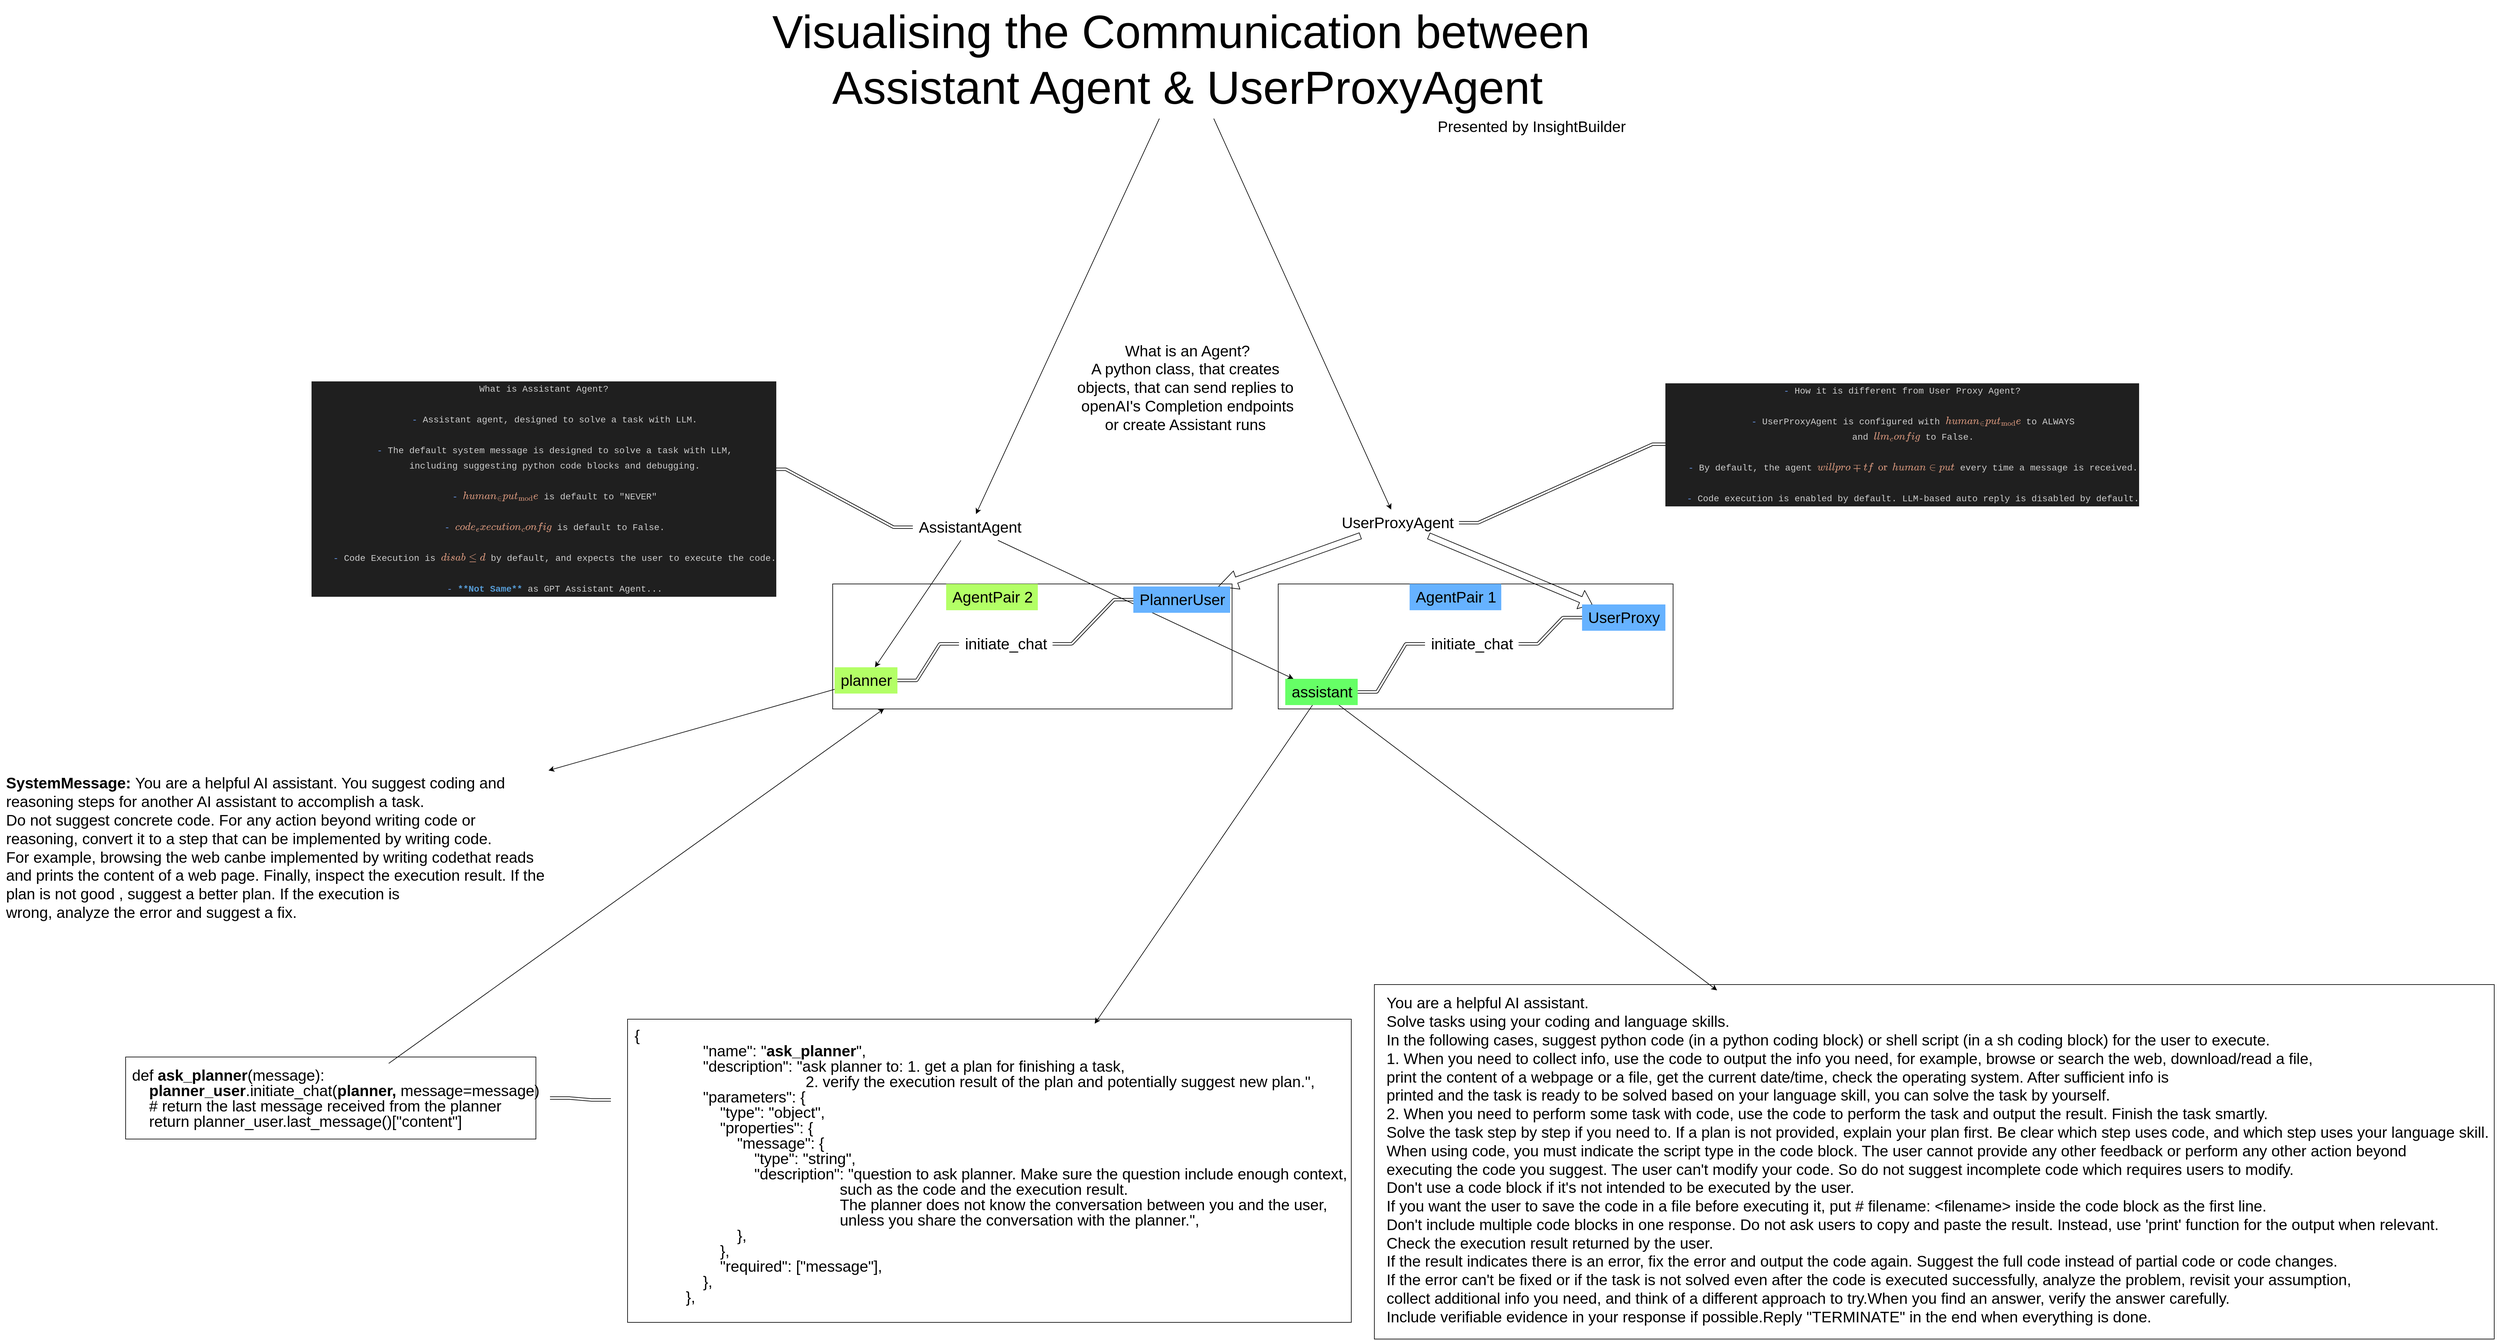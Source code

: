 <mxfile>
    <diagram id="jWttaa3LAym7qdLsrDao" name="Page-1">
        <mxGraphModel dx="3387" dy="1454" grid="0" gridSize="10" guides="1" tooltips="1" connect="1" arrows="1" fold="1" page="0" pageScale="1" pageWidth="827" pageHeight="1169" math="0" shadow="0">
            <root>
                <mxCell id="0"/>
                <mxCell id="1" parent="0"/>
                <mxCell id="45" value="" style="whiteSpace=wrap;html=1;fontSize=24;" vertex="1" parent="1">
                    <mxGeometry x="453" y="318" width="616" height="195" as="geometry"/>
                </mxCell>
                <mxCell id="40" value="" style="whiteSpace=wrap;html=1;fontSize=24;" parent="1" vertex="1">
                    <mxGeometry x="603" y="943" width="1747" height="553" as="geometry"/>
                </mxCell>
                <mxCell id="20" value="&lt;span style=&quot;&quot;&gt;You are a helpful AI assistant.&lt;br&gt;&lt;/span&gt;&lt;span style=&quot;&quot;&gt;Solve tasks using your coding and language skills.&lt;br&gt;&lt;/span&gt;&lt;span style=&quot;&quot;&gt;In the following cases, suggest python code (in a python coding block) or shell script (in a sh coding block) for the user to execute.&lt;br&gt;&lt;/span&gt;&lt;span style=&quot;&quot;&gt;    1. When you need to collect info, use the code to output the info you need, for example, browse or search the web, download/read a file, &lt;br&gt;print the content of a webpage or a file, get the current date/time, check the operating system. After sufficient info is &lt;br&gt;printed and the task is ready to be solved based on your language skill, you can solve the task by yourself.&lt;br&gt;&lt;/span&gt;&lt;span style=&quot;&quot;&gt;    2. When you need to perform some task with code, use the code to perform the task and output the result. Finish the task smartly.&lt;br&gt;&lt;/span&gt;&lt;span style=&quot;&quot;&gt;Solve the task step by step if you need to. If a plan is not provided, explain your plan first. Be clear which step uses code, and which step uses your language skill.&lt;br&gt;&lt;/span&gt;&lt;span style=&quot;&quot;&gt;When using code, you must indicate the script type in the code block. The user cannot provide any other feedback or perform any other action beyond &lt;br&gt;executing the code you suggest. The user can't modify your code. So do not suggest incomplete code which requires users to modify. &lt;br&gt;Don't use a code block if it's not intended to be executed by the user.&lt;br&gt;&lt;/span&gt;&lt;span style=&quot;&quot;&gt;If you want the user to save the code in a file before executing it, put # filename: &amp;lt;filename&amp;gt; inside the code block as the first line. &lt;br&gt;Don't include multiple code blocks in one response. Do not ask users to copy and paste the result. Instead, use 'print' function for the output when relevant. &lt;br&gt;Check the execution result returned by the user.&lt;br&gt;&lt;/span&gt;&lt;span style=&quot;&quot;&gt;If the result indicates there is an error, fix the error and output the code again. Suggest the full code instead of partial code or code changes.&lt;br&gt;If the error can't be fixed or if the task is not solved even after the code is executed successfully, analyze the problem, revisit your assumption, &lt;br&gt;collect additional info you need, and think of a different approach to try.&lt;/span&gt;&lt;span style=&quot;&quot;&gt;When you find an answer, verify the answer carefully. &lt;br&gt;Include verifiable evidence in your response if possible.&lt;/span&gt;&lt;span style=&quot;&quot;&gt;Reply &quot;TERMINATE&quot; in the end when everything is done.&lt;/span&gt;" style="text;html=1;align=left;verticalAlign=middle;resizable=0;points=[];autosize=1;strokeColor=none;fillColor=none;fontSize=24;" parent="1" vertex="1">
                    <mxGeometry x="620" y="952" width="1738" height="530" as="geometry"/>
                </mxCell>
                <mxCell id="39" value="" style="whiteSpace=wrap;html=1;fontSize=24;" parent="1" vertex="1">
                    <mxGeometry x="-562" y="997" width="1129" height="473" as="geometry"/>
                </mxCell>
                <mxCell id="38" value="" style="whiteSpace=wrap;html=1;fontSize=24;" parent="1" vertex="1">
                    <mxGeometry x="-1345" y="1056" width="640" height="128" as="geometry"/>
                </mxCell>
                <mxCell id="36" value="" style="whiteSpace=wrap;html=1;fontSize=24;" parent="1" vertex="1">
                    <mxGeometry x="-242" y="318" width="623" height="195" as="geometry"/>
                </mxCell>
                <mxCell id="7" style="edgeStyle=none;html=1;fontSize=24;" parent="1" source="2" target="3" edge="1">
                    <mxGeometry relative="1" as="geometry"/>
                </mxCell>
                <mxCell id="8" style="edgeStyle=none;html=1;fontSize=24;" parent="1" source="2" target="4" edge="1">
                    <mxGeometry relative="1" as="geometry"/>
                </mxCell>
                <mxCell id="2" value="&lt;font style=&quot;font-size: 72px;&quot;&gt;Visualising the Communication between&amp;nbsp;&lt;br&gt;Assistant Agent &amp;amp; UserProxyAgent&lt;/font&gt;" style="text;html=1;align=center;verticalAlign=middle;resizable=0;points=[];autosize=1;strokeColor=none;fillColor=none;" parent="1" vertex="1">
                    <mxGeometry x="-346" y="-593" width="1313" height="185" as="geometry"/>
                </mxCell>
                <mxCell id="10" value="" style="edgeStyle=none;html=1;fontSize=24;" parent="1" source="3" target="9" edge="1">
                    <mxGeometry relative="1" as="geometry"/>
                </mxCell>
                <mxCell id="12" value="" style="edgeStyle=none;html=1;fontSize=24;" parent="1" source="3" target="11" edge="1">
                    <mxGeometry relative="1" as="geometry"/>
                </mxCell>
                <mxCell id="34" style="edgeStyle=entityRelationEdgeStyle;shape=link;html=1;entryX=1.001;entryY=0.414;entryDx=0;entryDy=0;entryPerimeter=0;fontSize=24;" parent="1" source="3" target="5" edge="1">
                    <mxGeometry relative="1" as="geometry"/>
                </mxCell>
                <mxCell id="3" value="AssistantAgent" style="text;html=1;align=center;verticalAlign=middle;resizable=0;points=[];autosize=1;strokeColor=none;fillColor=none;fontSize=24;" parent="1" vertex="1">
                    <mxGeometry x="-117" y="209" width="178" height="41" as="geometry"/>
                </mxCell>
                <mxCell id="14" value="" style="edgeStyle=none;html=1;fontSize=24;shape=arrow;" parent="1" source="4" target="13" edge="1">
                    <mxGeometry relative="1" as="geometry"/>
                </mxCell>
                <mxCell id="16" value="" style="edgeStyle=none;html=1;fontSize=24;shape=flexArrow;" parent="1" source="4" target="15" edge="1">
                    <mxGeometry relative="1" as="geometry"/>
                </mxCell>
                <mxCell id="35" style="edgeStyle=entityRelationEdgeStyle;shape=link;html=1;fontSize=24;" parent="1" source="4" target="6" edge="1">
                    <mxGeometry relative="1" as="geometry"/>
                </mxCell>
                <mxCell id="4" value="UserProxyAgent" style="text;html=1;align=center;verticalAlign=middle;resizable=0;points=[];autosize=1;strokeColor=none;fillColor=none;fontSize=24;" parent="1" vertex="1">
                    <mxGeometry x="542" y="202" width="193" height="41" as="geometry"/>
                </mxCell>
                <mxCell id="5" value="&lt;div style=&quot;color: rgb(204, 204, 204); background-color: rgb(31, 31, 31); font-family: Consolas, &amp;quot;Courier New&amp;quot;, monospace, &amp;quot;Victor Mono&amp;quot;, Consolas, &amp;quot;Courier New&amp;quot;, monospace; font-size: 14px; line-height: 24px;&quot;&gt;&lt;div&gt;What is Assistant Agent? &lt;/div&gt;&lt;br&gt;&lt;div&gt;&amp;nbsp; &amp;nbsp; &lt;span style=&quot;color: #6796e6;&quot;&gt;-&lt;/span&gt; Assistant agent, designed to solve a task with LLM.&lt;/div&gt;&lt;br&gt;&lt;div&gt;&amp;nbsp; &amp;nbsp; &lt;span style=&quot;color: #6796e6;&quot;&gt;-&lt;/span&gt; The default system message is designed to solve a task with LLM,&lt;/div&gt;&lt;div&gt;&amp;nbsp; &amp;nbsp; including suggesting python code blocks and debugging.&lt;/div&gt;&lt;br&gt;&lt;div&gt;&amp;nbsp; &amp;nbsp; &lt;span style=&quot;color: #6796e6;&quot;&gt;-&lt;/span&gt; &lt;span style=&quot;color: #ce9178;&quot;&gt;`human_input_mode`&lt;/span&gt; is default to &quot;NEVER&quot;&lt;/div&gt;&lt;br&gt;&lt;div&gt;&amp;nbsp; &amp;nbsp; &lt;span style=&quot;color: #6796e6;&quot;&gt;-&lt;/span&gt; &lt;span style=&quot;color: #ce9178;&quot;&gt;`code_execution_config`&lt;/span&gt; is default to False.&lt;/div&gt;&lt;br&gt;&lt;div&gt;&amp;nbsp; &amp;nbsp; &lt;span style=&quot;color: #6796e6;&quot;&gt;-&lt;/span&gt; Code Execution is &lt;span style=&quot;color: #ce9178;&quot;&gt;`disabled`&lt;/span&gt; by default, and expects the user to execute the code.&lt;/div&gt;&lt;br&gt;&lt;div&gt;&amp;nbsp; &amp;nbsp; &lt;span style=&quot;color: #6796e6;&quot;&gt;-&lt;/span&gt; &lt;span style=&quot;color: #569cd6;font-weight: bold;&quot;&gt;**Not Same**&lt;/span&gt; as GPT Assistant Agent... &lt;/div&gt;&lt;/div&gt;" style="text;html=1;align=center;verticalAlign=middle;resizable=0;points=[];autosize=1;strokeColor=none;fillColor=none;fontSize=24;" parent="1" vertex="1">
                    <mxGeometry x="-1041" y="-5" width="695" height="348" as="geometry"/>
                </mxCell>
                <mxCell id="6" value="&lt;div style=&quot;color: rgb(204, 204, 204); background-color: rgb(31, 31, 31); font-family: Consolas, &amp;quot;Courier New&amp;quot;, monospace, &amp;quot;Victor Mono&amp;quot;, Consolas, &amp;quot;Courier New&amp;quot;, monospace; font-size: 14px; line-height: 24px;&quot;&gt;&lt;div&gt;&lt;span style=&quot;color: #6796e6;&quot;&gt;-&lt;/span&gt; How it is different from User Proxy Agent? &lt;/div&gt;&lt;br&gt;&lt;div&gt;&amp;nbsp; &amp;nbsp; &lt;span style=&quot;color: #6796e6;&quot;&gt;-&lt;/span&gt; UserProxyAgent is configured with &lt;span style=&quot;color: #ce9178;&quot;&gt;`human_input_mode`&lt;/span&gt; to ALWAYS&lt;/div&gt;&lt;div&gt;&amp;nbsp; &amp;nbsp; and &lt;span style=&quot;color: #ce9178;&quot;&gt;`llm_config`&lt;/span&gt; to False. &lt;/div&gt;&lt;div&gt;&amp;nbsp; &amp;nbsp; &lt;/div&gt;&lt;div&gt;&amp;nbsp; &amp;nbsp; &lt;span style=&quot;color: #6796e6;&quot;&gt;-&lt;/span&gt; By default, the agent &lt;span style=&quot;color: #ce9178;&quot;&gt;`will prompt for human input`&lt;/span&gt; every time a message is received.&lt;/div&gt;&lt;div&gt;&amp;nbsp; &amp;nbsp; &lt;/div&gt;&lt;div&gt;&amp;nbsp; &amp;nbsp; &lt;span style=&quot;color: #6796e6;&quot;&gt;-&lt;/span&gt; Code execution is enabled by default. LLM-based auto reply is disabled by default.&lt;/div&gt;&lt;/div&gt;" style="text;html=1;align=center;verticalAlign=middle;resizable=0;points=[];autosize=1;strokeColor=none;fillColor=none;fontSize=24;" parent="1" vertex="1">
                    <mxGeometry x="1067" y="-2" width="718" height="204" as="geometry"/>
                </mxCell>
                <mxCell id="18" value="" style="edgeStyle=none;html=1;fontSize=24;" parent="1" source="9" target="17" edge="1">
                    <mxGeometry relative="1" as="geometry"/>
                </mxCell>
                <mxCell id="9" value="planner" style="text;html=1;align=center;verticalAlign=middle;resizable=0;points=[];autosize=1;strokeColor=none;fillColor=#B3FF66;fontSize=24;" parent="1" vertex="1">
                    <mxGeometry x="-239" y="448" width="98" height="41" as="geometry"/>
                </mxCell>
                <mxCell id="22" style="edgeStyle=none;html=1;fontSize=24;" parent="1" source="11" target="20" edge="1">
                    <mxGeometry relative="1" as="geometry"/>
                </mxCell>
                <mxCell id="24" style="edgeStyle=none;html=1;fontSize=24;" parent="1" source="11" target="23" edge="1">
                    <mxGeometry relative="1" as="geometry"/>
                </mxCell>
                <mxCell id="11" value="assistant" style="text;html=1;align=center;verticalAlign=middle;resizable=0;points=[];autosize=1;strokeColor=none;fillColor=#66FF66;fontSize=24;" parent="1" vertex="1">
                    <mxGeometry x="464" y="466" width="113" height="41" as="geometry"/>
                </mxCell>
                <mxCell id="25" style="edgeStyle=entityRelationEdgeStyle;html=1;fontSize=24;shape=link;startArrow=none;" parent="1" source="27" target="9" edge="1">
                    <mxGeometry relative="1" as="geometry"/>
                </mxCell>
                <mxCell id="13" value="PlannerUser" style="text;html=1;align=center;verticalAlign=middle;resizable=0;points=[];autosize=1;strokeColor=none;fillColor=#66B2FF;fontSize=24;" parent="1" vertex="1">
                    <mxGeometry x="227" y="322" width="151" height="41" as="geometry"/>
                </mxCell>
                <mxCell id="26" style="edgeStyle=entityRelationEdgeStyle;html=1;fontSize=24;shape=link;startArrow=none;" parent="1" source="29" target="11" edge="1">
                    <mxGeometry relative="1" as="geometry"/>
                </mxCell>
                <mxCell id="15" value="UserProxy" style="text;html=1;align=center;verticalAlign=middle;resizable=0;points=[];autosize=1;strokeColor=none;fillColor=#66B2FF;fontSize=24;" parent="1" vertex="1">
                    <mxGeometry x="927" y="350" width="130" height="41" as="geometry"/>
                </mxCell>
                <mxCell id="17" value="&lt;div style=&quot;text-align: left;&quot;&gt;&lt;span style=&quot;background-color: initial;&quot;&gt;&lt;b&gt;SystemMessage:&lt;/b&gt;&amp;nbsp;&lt;/span&gt;&lt;span style=&quot;background-color: initial;&quot;&gt;You are a helpful AI assistant. You suggest coding and&amp;nbsp;&lt;/span&gt;&lt;/div&gt;&lt;div style=&quot;text-align: left;&quot;&gt;&lt;span style=&quot;background-color: initial;&quot;&gt;reasoning steps for another AI assistant to accomplish a task.&amp;nbsp;&lt;/span&gt;&lt;/div&gt;&lt;div style=&quot;text-align: left;&quot;&gt;&lt;span style=&quot;background-color: initial;&quot;&gt;Do not suggest concrete code. For any action beyond writing code or&amp;nbsp;&lt;/span&gt;&lt;/div&gt;&lt;div style=&quot;text-align: left;&quot;&gt;&lt;span style=&quot;background-color: initial;&quot;&gt;reasoning, convert it to a step that can be implemented by writing code.&amp;nbsp;&lt;/span&gt;&lt;/div&gt;&lt;div style=&quot;text-align: left;&quot;&gt;&lt;span style=&quot;background-color: initial;&quot;&gt;For example, browsing the web can&lt;/span&gt;&lt;span style=&quot;background-color: initial;&quot;&gt;be implemented by writing code&lt;/span&gt;&lt;span style=&quot;background-color: initial;&quot;&gt;that reads&amp;nbsp;&lt;/span&gt;&lt;/div&gt;&lt;div style=&quot;text-align: left;&quot;&gt;&lt;span style=&quot;background-color: initial;&quot;&gt;and prints&amp;nbsp;&lt;/span&gt;&lt;span style=&quot;background-color: initial;&quot;&gt;the content of a web page. Finally, inspect&amp;nbsp;&lt;/span&gt;&lt;span style=&quot;background-color: initial;&quot;&gt;the execution result. If the&lt;/span&gt;&lt;/div&gt;&lt;div style=&quot;text-align: left;&quot;&gt;&lt;span style=&quot;background-color: initial;&quot;&gt;plan is not good&amp;nbsp;&lt;/span&gt;&lt;span style=&quot;background-color: initial;&quot;&gt;, suggest a better plan. If&amp;nbsp;&lt;/span&gt;&lt;span style=&quot;background-color: initial;&quot;&gt;the execution is&amp;nbsp;&lt;/span&gt;&lt;/div&gt;&lt;div style=&quot;text-align: left;&quot;&gt;&lt;span style=&quot;background-color: initial;&quot;&gt;wrong, analyze&amp;nbsp;&lt;/span&gt;&lt;span style=&quot;background-color: initial;&quot;&gt;the error and suggest a fix.&lt;/span&gt;&lt;/div&gt;" style="text;html=1;align=center;verticalAlign=middle;resizable=0;points=[];autosize=1;strokeColor=none;fillColor=none;fontSize=24;" parent="1" vertex="1">
                    <mxGeometry x="-1541" y="609" width="858" height="242" as="geometry"/>
                </mxCell>
                <mxCell id="23" value="&lt;div style=&quot;line-height: 24px;&quot;&gt;&lt;div style=&quot;&quot;&gt;{&lt;/div&gt;&lt;div style=&quot;&quot;&gt;&amp;nbsp; &amp;nbsp; &amp;nbsp; &amp;nbsp; &amp;nbsp; &amp;nbsp; &amp;nbsp; &amp;nbsp; &quot;name&quot;: &quot;&lt;b&gt;ask_planner&lt;/b&gt;&quot;,&lt;/div&gt;&lt;div style=&quot;&quot;&gt;&amp;nbsp; &amp;nbsp; &amp;nbsp; &amp;nbsp; &amp;nbsp; &amp;nbsp; &amp;nbsp; &amp;nbsp; &quot;description&quot;: &quot;ask planner to: 1. get a plan for finishing a task,&amp;nbsp;&lt;/div&gt;&lt;div style=&quot;&quot;&gt;&lt;span style=&quot;white-space: pre;&quot;&gt;&#9;&lt;/span&gt;&lt;span style=&quot;white-space: pre;&quot;&gt;&#9;&lt;/span&gt;&lt;span style=&quot;white-space: pre;&quot;&gt;&#9;&lt;/span&gt;&lt;span style=&quot;white-space: pre;&quot;&gt;&#9;&lt;/span&gt;&lt;span style=&quot;white-space: pre;&quot;&gt;&#9;&lt;/span&gt;2. verify the execution result of the plan and potentially suggest new plan.&quot;,&lt;/div&gt;&lt;div style=&quot;&quot;&gt;&amp;nbsp; &amp;nbsp; &amp;nbsp; &amp;nbsp; &amp;nbsp; &amp;nbsp; &amp;nbsp; &amp;nbsp; &quot;parameters&quot;: {&lt;/div&gt;&lt;div style=&quot;&quot;&gt;&amp;nbsp; &amp;nbsp; &amp;nbsp; &amp;nbsp; &amp;nbsp; &amp;nbsp; &amp;nbsp; &amp;nbsp; &amp;nbsp; &amp;nbsp; &quot;type&quot;: &quot;object&quot;,&lt;/div&gt;&lt;div style=&quot;&quot;&gt;&amp;nbsp; &amp;nbsp; &amp;nbsp; &amp;nbsp; &amp;nbsp; &amp;nbsp; &amp;nbsp; &amp;nbsp; &amp;nbsp; &amp;nbsp; &quot;properties&quot;: {&lt;/div&gt;&lt;div style=&quot;&quot;&gt;&amp;nbsp; &amp;nbsp; &amp;nbsp; &amp;nbsp; &amp;nbsp; &amp;nbsp; &amp;nbsp; &amp;nbsp; &amp;nbsp; &amp;nbsp; &amp;nbsp; &amp;nbsp; &quot;message&quot;: {&lt;/div&gt;&lt;div style=&quot;&quot;&gt;&amp;nbsp; &amp;nbsp; &amp;nbsp; &amp;nbsp; &amp;nbsp; &amp;nbsp; &amp;nbsp; &amp;nbsp; &amp;nbsp; &amp;nbsp; &amp;nbsp; &amp;nbsp; &amp;nbsp; &amp;nbsp; &quot;type&quot;: &quot;string&quot;,&lt;/div&gt;&lt;div style=&quot;&quot;&gt;&amp;nbsp; &amp;nbsp; &amp;nbsp; &amp;nbsp; &amp;nbsp; &amp;nbsp; &amp;nbsp; &amp;nbsp; &amp;nbsp; &amp;nbsp; &amp;nbsp; &amp;nbsp; &amp;nbsp; &amp;nbsp; &quot;description&quot;: &quot;question to ask planner. Make sure the question include enough context,&amp;nbsp;&lt;/div&gt;&lt;div style=&quot;&quot;&gt;&lt;span style=&quot;white-space: pre;&quot;&gt;&#9;&lt;/span&gt;&lt;span style=&quot;white-space: pre;&quot;&gt;&#9;&lt;/span&gt;&lt;span style=&quot;white-space: pre;&quot;&gt;&#9;&lt;/span&gt;&lt;span style=&quot;white-space: pre;&quot;&gt;&#9;&lt;/span&gt;&lt;span style=&quot;white-space: pre;&quot;&gt;&#9;&lt;/span&gt;&lt;span style=&quot;white-space: pre;&quot;&gt;&#9;&lt;/span&gt;such as the code and the execution result.&amp;nbsp;&lt;/div&gt;&lt;div style=&quot;&quot;&gt;&lt;span style=&quot;white-space: pre;&quot;&gt;&#9;&lt;/span&gt;&lt;span style=&quot;white-space: pre;&quot;&gt;&#9;&lt;/span&gt;&lt;span style=&quot;white-space: pre;&quot;&gt;&#9;&lt;/span&gt;&lt;span style=&quot;white-space: pre;&quot;&gt;&#9;&lt;/span&gt;&lt;span style=&quot;white-space: pre;&quot;&gt;&#9;&lt;/span&gt;&lt;span style=&quot;white-space: pre;&quot;&gt;&#9;&lt;/span&gt;The planner does not know the conversation between you and the user,&amp;nbsp;&lt;/div&gt;&lt;div style=&quot;&quot;&gt;&lt;span style=&quot;white-space: pre;&quot;&gt;&#9;&lt;/span&gt;&lt;span style=&quot;white-space: pre;&quot;&gt;&#9;&lt;/span&gt;&lt;span style=&quot;white-space: pre;&quot;&gt;&#9;&lt;/span&gt;&lt;span style=&quot;white-space: pre;&quot;&gt;&#9;&lt;/span&gt;&lt;span style=&quot;white-space: pre;&quot;&gt;&#9;&lt;/span&gt;&lt;span style=&quot;white-space: pre;&quot;&gt;&#9;&lt;/span&gt;unless you share the conversation with the planner.&quot;,&lt;/div&gt;&lt;div style=&quot;&quot;&gt;&amp;nbsp; &amp;nbsp; &amp;nbsp; &amp;nbsp; &amp;nbsp; &amp;nbsp; &amp;nbsp; &amp;nbsp; &amp;nbsp; &amp;nbsp; &amp;nbsp; &amp;nbsp; },&lt;/div&gt;&lt;div style=&quot;&quot;&gt;&amp;nbsp; &amp;nbsp; &amp;nbsp; &amp;nbsp; &amp;nbsp; &amp;nbsp; &amp;nbsp; &amp;nbsp; &amp;nbsp; &amp;nbsp; },&lt;/div&gt;&lt;div style=&quot;&quot;&gt;&amp;nbsp; &amp;nbsp; &amp;nbsp; &amp;nbsp; &amp;nbsp; &amp;nbsp; &amp;nbsp; &amp;nbsp; &amp;nbsp; &amp;nbsp; &quot;required&quot;: [&quot;message&quot;],&lt;/div&gt;&lt;div style=&quot;&quot;&gt;&amp;nbsp; &amp;nbsp; &amp;nbsp; &amp;nbsp; &amp;nbsp; &amp;nbsp; &amp;nbsp; &amp;nbsp; },&lt;/div&gt;&lt;div style=&quot;&quot;&gt;&amp;nbsp; &amp;nbsp; &amp;nbsp; &amp;nbsp; &amp;nbsp; &amp;nbsp; },&lt;/div&gt;&lt;/div&gt;" style="text;html=1;align=left;verticalAlign=middle;resizable=0;points=[];autosize=1;strokeColor=none;fillColor=none;fontSize=24;" parent="1" vertex="1">
                    <mxGeometry x="-553" y="1004" width="1136" height="444" as="geometry"/>
                </mxCell>
                <mxCell id="28" value="" style="edgeStyle=entityRelationEdgeStyle;html=1;fontSize=24;shape=link;endArrow=none;" parent="1" source="13" target="27" edge="1">
                    <mxGeometry relative="1" as="geometry">
                        <mxPoint x="207" y="303.5" as="sourcePoint"/>
                        <mxPoint x="-185" y="461.5" as="targetPoint"/>
                    </mxGeometry>
                </mxCell>
                <mxCell id="27" value="initiate_chat" style="text;html=1;align=center;verticalAlign=middle;resizable=0;points=[];autosize=1;strokeColor=none;fillColor=none;fontSize=24;" parent="1" vertex="1">
                    <mxGeometry x="-45" y="391" width="146" height="41" as="geometry"/>
                </mxCell>
                <mxCell id="30" value="" style="edgeStyle=entityRelationEdgeStyle;html=1;fontSize=24;shape=link;endArrow=none;" parent="1" source="15" target="29" edge="1">
                    <mxGeometry relative="1" as="geometry">
                        <mxPoint x="927" y="370.5" as="sourcePoint"/>
                        <mxPoint x="307" y="465.5" as="targetPoint"/>
                    </mxGeometry>
                </mxCell>
                <mxCell id="29" value="initiate_chat" style="text;html=1;align=center;verticalAlign=middle;resizable=0;points=[];autosize=1;strokeColor=none;fillColor=none;fontSize=24;" parent="1" vertex="1">
                    <mxGeometry x="682" y="391" width="146" height="41" as="geometry"/>
                </mxCell>
                <mxCell id="33" style="edgeStyle=entityRelationEdgeStyle;shape=link;html=1;fontSize=24;" parent="1" source="31" edge="1">
                    <mxGeometry relative="1" as="geometry">
                        <mxPoint x="-588" y="1123" as="targetPoint"/>
                    </mxGeometry>
                </mxCell>
                <mxCell id="37" style="html=1;fontSize=24;entryX=0.129;entryY=0.997;entryDx=0;entryDy=0;entryPerimeter=0;" parent="1" source="31" target="36" edge="1">
                    <mxGeometry relative="1" as="geometry">
                        <mxPoint x="-243.196" y="427.029" as="targetPoint"/>
                    </mxGeometry>
                </mxCell>
                <mxCell id="31" value="&lt;div style=&quot;line-height: 24px;&quot;&gt;&lt;div style=&quot;&quot;&gt;def &lt;b&gt;ask_planner&lt;/b&gt;(message):&lt;/div&gt;&lt;div style=&quot;&quot;&gt;&amp;nbsp; &amp;nbsp; &lt;b&gt;planner_user&lt;/b&gt;.initiate_chat(&lt;b&gt;planner,&lt;/b&gt; message=message)&lt;/div&gt;&lt;div style=&quot;&quot;&gt;&amp;nbsp; &amp;nbsp; # return the last message received from the planner&lt;/div&gt;&lt;div style=&quot;&quot;&gt;&amp;nbsp; &amp;nbsp; return planner_user.last_message()[&quot;content&quot;]&lt;/div&gt;&lt;/div&gt;" style="text;html=1;align=left;verticalAlign=middle;resizable=0;points=[];autosize=1;strokeColor=none;fillColor=none;fontSize=24;" parent="1" vertex="1">
                    <mxGeometry x="-1337" y="1066" width="654" height="108" as="geometry"/>
                </mxCell>
                <mxCell id="41" value="&lt;font style=&quot;font-size: 24px;&quot;&gt;Presented by InsightBuilder&lt;/font&gt;" style="text;html=1;align=center;verticalAlign=middle;resizable=0;points=[];autosize=1;strokeColor=none;fillColor=none;fontSize=72;" parent="1" vertex="1">
                    <mxGeometry x="692" y="-461" width="312" height="98" as="geometry"/>
                </mxCell>
                <mxCell id="42" value="What is an Agent?&lt;br&gt;A python class, that creates&amp;nbsp;&lt;br&gt;objects, that can send replies to&amp;nbsp;&lt;br&gt;openAI's Completion endpoints&lt;br&gt;or create Assistant runs&amp;nbsp;" style="text;html=1;align=center;verticalAlign=middle;resizable=0;points=[];autosize=1;strokeColor=none;fillColor=none;fontSize=24;" parent="1" vertex="1">
                    <mxGeometry x="129.5" y="-66" width="362" height="156" as="geometry"/>
                </mxCell>
                <mxCell id="43" value="AgentPair 2" style="text;html=1;align=center;verticalAlign=middle;resizable=0;points=[];autosize=1;strokeColor=none;fillColor=#B3FF66;fontSize=24;" vertex="1" parent="1">
                    <mxGeometry x="-65" y="318" width="143" height="41" as="geometry"/>
                </mxCell>
                <mxCell id="44" value="AgentPair 1" style="text;html=1;align=center;verticalAlign=middle;resizable=0;points=[];autosize=1;strokeColor=none;fillColor=#66B2FF;fontSize=24;" vertex="1" parent="1">
                    <mxGeometry x="658" y="318" width="143" height="41" as="geometry"/>
                </mxCell>
            </root>
        </mxGraphModel>
    </diagram>
</mxfile>